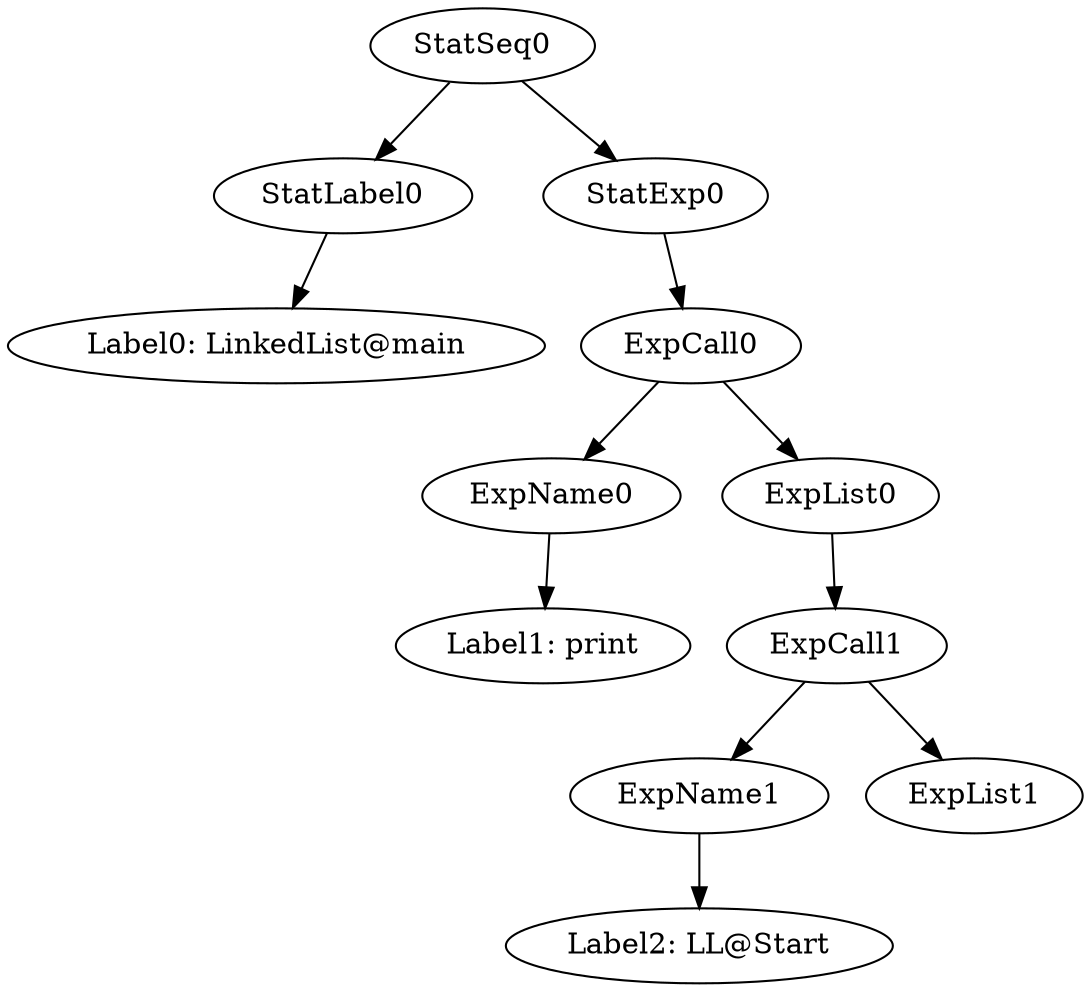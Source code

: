 digraph {
	ordering = out;
	ExpList0 -> ExpCall1;
	ExpCall1 -> ExpName1;
	ExpCall1 -> ExpList1;
	ExpName1 -> "Label2: LL@Start";
	StatExp0 -> ExpCall0;
	StatLabel0 -> "Label0: LinkedList@main";
	ExpCall0 -> ExpName0;
	ExpCall0 -> ExpList0;
	StatSeq0 -> StatLabel0;
	StatSeq0 -> StatExp0;
	ExpName0 -> "Label1: print";
}

